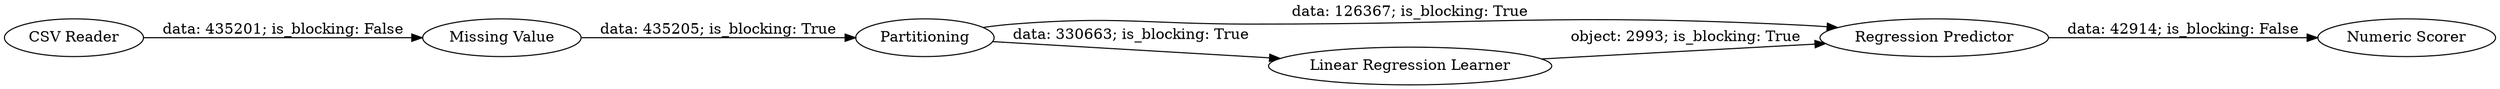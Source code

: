 digraph {
	"-3859981434700970763_2" [label="Regression Predictor"]
	"-3859981434700970763_3" [label="Numeric Scorer"]
	"-3859981434700970763_1" [label="Linear Regression Learner"]
	"-3859981434700970763_5" [label="Missing Value"]
	"-3859981434700970763_6" [label="CSV Reader"]
	"-3859981434700970763_4" [label=Partitioning]
	"-3859981434700970763_5" -> "-3859981434700970763_4" [label="data: 435205; is_blocking: True"]
	"-3859981434700970763_4" -> "-3859981434700970763_1" [label="data: 330663; is_blocking: True"]
	"-3859981434700970763_4" -> "-3859981434700970763_2" [label="data: 126367; is_blocking: True"]
	"-3859981434700970763_6" -> "-3859981434700970763_5" [label="data: 435201; is_blocking: False"]
	"-3859981434700970763_1" -> "-3859981434700970763_2" [label="object: 2993; is_blocking: True"]
	"-3859981434700970763_2" -> "-3859981434700970763_3" [label="data: 42914; is_blocking: False"]
	rankdir=LR
}

